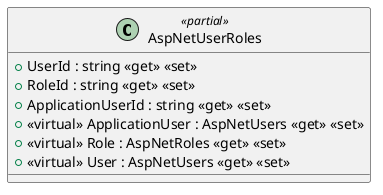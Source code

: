 @startuml
class AspNetUserRoles <<partial>> {
    + UserId : string <<get>> <<set>>
    + RoleId : string <<get>> <<set>>
    + ApplicationUserId : string <<get>> <<set>>
    + <<virtual>> ApplicationUser : AspNetUsers <<get>> <<set>>
    + <<virtual>> Role : AspNetRoles <<get>> <<set>>
    + <<virtual>> User : AspNetUsers <<get>> <<set>>
}
@enduml
